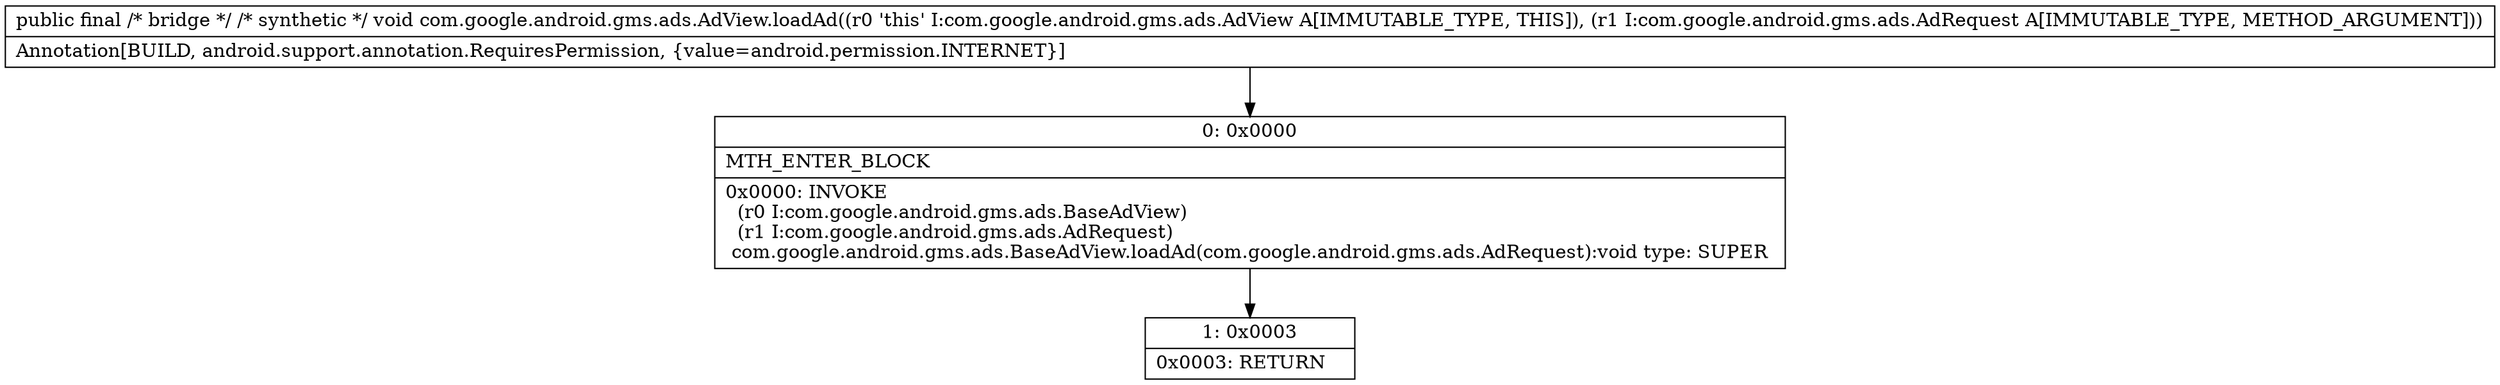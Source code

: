 digraph "CFG forcom.google.android.gms.ads.AdView.loadAd(Lcom\/google\/android\/gms\/ads\/AdRequest;)V" {
Node_0 [shape=record,label="{0\:\ 0x0000|MTH_ENTER_BLOCK\l|0x0000: INVOKE  \l  (r0 I:com.google.android.gms.ads.BaseAdView)\l  (r1 I:com.google.android.gms.ads.AdRequest)\l com.google.android.gms.ads.BaseAdView.loadAd(com.google.android.gms.ads.AdRequest):void type: SUPER \l}"];
Node_1 [shape=record,label="{1\:\ 0x0003|0x0003: RETURN   \l}"];
MethodNode[shape=record,label="{public final \/* bridge *\/ \/* synthetic *\/ void com.google.android.gms.ads.AdView.loadAd((r0 'this' I:com.google.android.gms.ads.AdView A[IMMUTABLE_TYPE, THIS]), (r1 I:com.google.android.gms.ads.AdRequest A[IMMUTABLE_TYPE, METHOD_ARGUMENT]))  | Annotation[BUILD, android.support.annotation.RequiresPermission, \{value=android.permission.INTERNET\}]\l}"];
MethodNode -> Node_0;
Node_0 -> Node_1;
}

